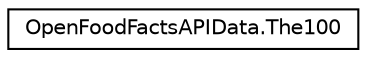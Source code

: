 digraph "Graphical Class Hierarchy"
{
 // LATEX_PDF_SIZE
  edge [fontname="Helvetica",fontsize="10",labelfontname="Helvetica",labelfontsize="10"];
  node [fontname="Helvetica",fontsize="10",shape=record];
  rankdir="LR";
  Node0 [label="OpenFoodFactsAPIData.The100",height=0.2,width=0.4,color="black", fillcolor="white", style="filled",URL="$class_open_food_facts_a_p_i_data_1_1_the100.html",tooltip=" "];
}
